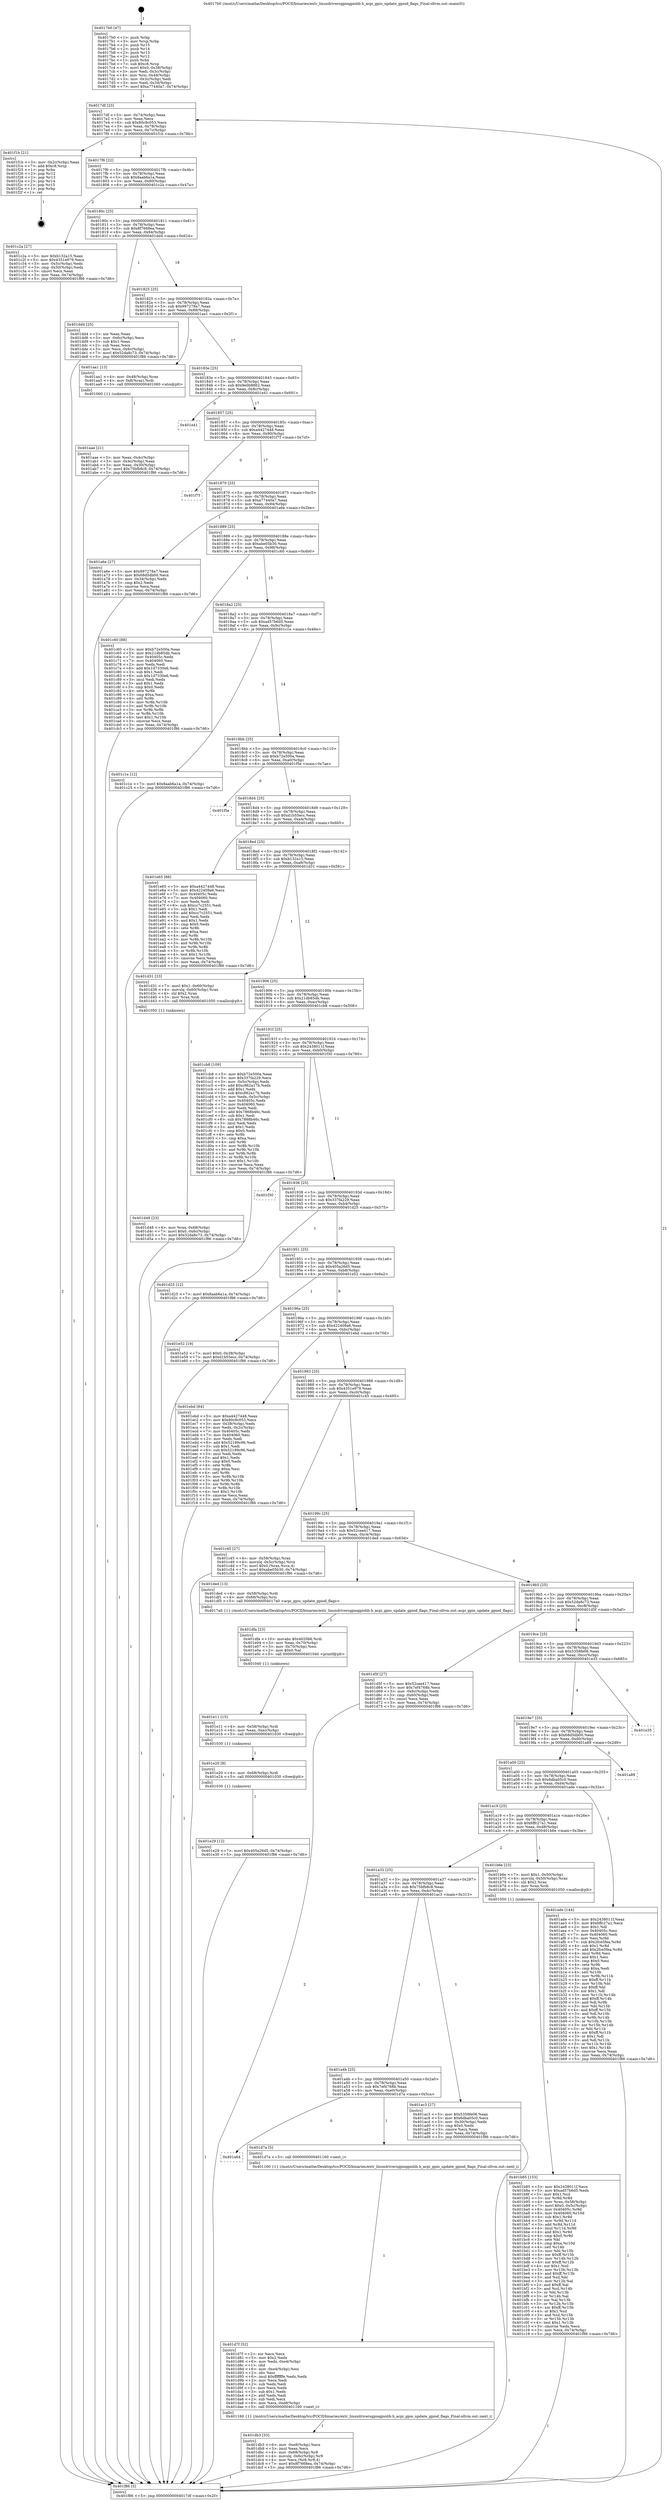 digraph "0x4017b0" {
  label = "0x4017b0 (/mnt/c/Users/mathe/Desktop/tcc/POCII/binaries/extr_linuxdriversgpiogpiolib.h_acpi_gpio_update_gpiod_flags_Final-ollvm.out::main(0))"
  labelloc = "t"
  node[shape=record]

  Entry [label="",width=0.3,height=0.3,shape=circle,fillcolor=black,style=filled]
  "0x4017df" [label="{
     0x4017df [23]\l
     | [instrs]\l
     &nbsp;&nbsp;0x4017df \<+3\>: mov -0x74(%rbp),%eax\l
     &nbsp;&nbsp;0x4017e2 \<+2\>: mov %eax,%ecx\l
     &nbsp;&nbsp;0x4017e4 \<+6\>: sub $0x80c9c053,%ecx\l
     &nbsp;&nbsp;0x4017ea \<+3\>: mov %eax,-0x78(%rbp)\l
     &nbsp;&nbsp;0x4017ed \<+3\>: mov %ecx,-0x7c(%rbp)\l
     &nbsp;&nbsp;0x4017f0 \<+6\>: je 0000000000401f1b \<main+0x76b\>\l
  }"]
  "0x401f1b" [label="{
     0x401f1b [21]\l
     | [instrs]\l
     &nbsp;&nbsp;0x401f1b \<+3\>: mov -0x2c(%rbp),%eax\l
     &nbsp;&nbsp;0x401f1e \<+7\>: add $0xc8,%rsp\l
     &nbsp;&nbsp;0x401f25 \<+1\>: pop %rbx\l
     &nbsp;&nbsp;0x401f26 \<+2\>: pop %r12\l
     &nbsp;&nbsp;0x401f28 \<+2\>: pop %r13\l
     &nbsp;&nbsp;0x401f2a \<+2\>: pop %r14\l
     &nbsp;&nbsp;0x401f2c \<+2\>: pop %r15\l
     &nbsp;&nbsp;0x401f2e \<+1\>: pop %rbp\l
     &nbsp;&nbsp;0x401f2f \<+1\>: ret\l
  }"]
  "0x4017f6" [label="{
     0x4017f6 [22]\l
     | [instrs]\l
     &nbsp;&nbsp;0x4017f6 \<+5\>: jmp 00000000004017fb \<main+0x4b\>\l
     &nbsp;&nbsp;0x4017fb \<+3\>: mov -0x78(%rbp),%eax\l
     &nbsp;&nbsp;0x4017fe \<+5\>: sub $0x8aab6a1a,%eax\l
     &nbsp;&nbsp;0x401803 \<+3\>: mov %eax,-0x80(%rbp)\l
     &nbsp;&nbsp;0x401806 \<+6\>: je 0000000000401c2a \<main+0x47a\>\l
  }"]
  Exit [label="",width=0.3,height=0.3,shape=circle,fillcolor=black,style=filled,peripheries=2]
  "0x401c2a" [label="{
     0x401c2a [27]\l
     | [instrs]\l
     &nbsp;&nbsp;0x401c2a \<+5\>: mov $0xb132a15,%eax\l
     &nbsp;&nbsp;0x401c2f \<+5\>: mov $0x4351e979,%ecx\l
     &nbsp;&nbsp;0x401c34 \<+3\>: mov -0x5c(%rbp),%edx\l
     &nbsp;&nbsp;0x401c37 \<+3\>: cmp -0x50(%rbp),%edx\l
     &nbsp;&nbsp;0x401c3a \<+3\>: cmovl %ecx,%eax\l
     &nbsp;&nbsp;0x401c3d \<+3\>: mov %eax,-0x74(%rbp)\l
     &nbsp;&nbsp;0x401c40 \<+5\>: jmp 0000000000401f86 \<main+0x7d6\>\l
  }"]
  "0x40180c" [label="{
     0x40180c [25]\l
     | [instrs]\l
     &nbsp;&nbsp;0x40180c \<+5\>: jmp 0000000000401811 \<main+0x61\>\l
     &nbsp;&nbsp;0x401811 \<+3\>: mov -0x78(%rbp),%eax\l
     &nbsp;&nbsp;0x401814 \<+5\>: sub $0x8f7668ea,%eax\l
     &nbsp;&nbsp;0x401819 \<+6\>: mov %eax,-0x84(%rbp)\l
     &nbsp;&nbsp;0x40181f \<+6\>: je 0000000000401dd4 \<main+0x624\>\l
  }"]
  "0x401e29" [label="{
     0x401e29 [12]\l
     | [instrs]\l
     &nbsp;&nbsp;0x401e29 \<+7\>: movl $0x405a26d5,-0x74(%rbp)\l
     &nbsp;&nbsp;0x401e30 \<+5\>: jmp 0000000000401f86 \<main+0x7d6\>\l
  }"]
  "0x401dd4" [label="{
     0x401dd4 [25]\l
     | [instrs]\l
     &nbsp;&nbsp;0x401dd4 \<+2\>: xor %eax,%eax\l
     &nbsp;&nbsp;0x401dd6 \<+3\>: mov -0x6c(%rbp),%ecx\l
     &nbsp;&nbsp;0x401dd9 \<+3\>: sub $0x1,%eax\l
     &nbsp;&nbsp;0x401ddc \<+2\>: sub %eax,%ecx\l
     &nbsp;&nbsp;0x401dde \<+3\>: mov %ecx,-0x6c(%rbp)\l
     &nbsp;&nbsp;0x401de1 \<+7\>: movl $0x52da8c73,-0x74(%rbp)\l
     &nbsp;&nbsp;0x401de8 \<+5\>: jmp 0000000000401f86 \<main+0x7d6\>\l
  }"]
  "0x401825" [label="{
     0x401825 [25]\l
     | [instrs]\l
     &nbsp;&nbsp;0x401825 \<+5\>: jmp 000000000040182a \<main+0x7a\>\l
     &nbsp;&nbsp;0x40182a \<+3\>: mov -0x78(%rbp),%eax\l
     &nbsp;&nbsp;0x40182d \<+5\>: sub $0x997278a7,%eax\l
     &nbsp;&nbsp;0x401832 \<+6\>: mov %eax,-0x88(%rbp)\l
     &nbsp;&nbsp;0x401838 \<+6\>: je 0000000000401aa1 \<main+0x2f1\>\l
  }"]
  "0x401e20" [label="{
     0x401e20 [9]\l
     | [instrs]\l
     &nbsp;&nbsp;0x401e20 \<+4\>: mov -0x68(%rbp),%rdi\l
     &nbsp;&nbsp;0x401e24 \<+5\>: call 0000000000401030 \<free@plt\>\l
     | [calls]\l
     &nbsp;&nbsp;0x401030 \{1\} (unknown)\l
  }"]
  "0x401aa1" [label="{
     0x401aa1 [13]\l
     | [instrs]\l
     &nbsp;&nbsp;0x401aa1 \<+4\>: mov -0x48(%rbp),%rax\l
     &nbsp;&nbsp;0x401aa5 \<+4\>: mov 0x8(%rax),%rdi\l
     &nbsp;&nbsp;0x401aa9 \<+5\>: call 0000000000401060 \<atoi@plt\>\l
     | [calls]\l
     &nbsp;&nbsp;0x401060 \{1\} (unknown)\l
  }"]
  "0x40183e" [label="{
     0x40183e [25]\l
     | [instrs]\l
     &nbsp;&nbsp;0x40183e \<+5\>: jmp 0000000000401843 \<main+0x93\>\l
     &nbsp;&nbsp;0x401843 \<+3\>: mov -0x78(%rbp),%eax\l
     &nbsp;&nbsp;0x401846 \<+5\>: sub $0x9e0b8862,%eax\l
     &nbsp;&nbsp;0x40184b \<+6\>: mov %eax,-0x8c(%rbp)\l
     &nbsp;&nbsp;0x401851 \<+6\>: je 0000000000401e41 \<main+0x691\>\l
  }"]
  "0x401e11" [label="{
     0x401e11 [15]\l
     | [instrs]\l
     &nbsp;&nbsp;0x401e11 \<+4\>: mov -0x58(%rbp),%rdi\l
     &nbsp;&nbsp;0x401e15 \<+6\>: mov %eax,-0xec(%rbp)\l
     &nbsp;&nbsp;0x401e1b \<+5\>: call 0000000000401030 \<free@plt\>\l
     | [calls]\l
     &nbsp;&nbsp;0x401030 \{1\} (unknown)\l
  }"]
  "0x401e41" [label="{
     0x401e41\l
  }", style=dashed]
  "0x401857" [label="{
     0x401857 [25]\l
     | [instrs]\l
     &nbsp;&nbsp;0x401857 \<+5\>: jmp 000000000040185c \<main+0xac\>\l
     &nbsp;&nbsp;0x40185c \<+3\>: mov -0x78(%rbp),%eax\l
     &nbsp;&nbsp;0x40185f \<+5\>: sub $0xa4427448,%eax\l
     &nbsp;&nbsp;0x401864 \<+6\>: mov %eax,-0x90(%rbp)\l
     &nbsp;&nbsp;0x40186a \<+6\>: je 0000000000401f7f \<main+0x7cf\>\l
  }"]
  "0x401dfa" [label="{
     0x401dfa [23]\l
     | [instrs]\l
     &nbsp;&nbsp;0x401dfa \<+10\>: movabs $0x4020b6,%rdi\l
     &nbsp;&nbsp;0x401e04 \<+3\>: mov %eax,-0x70(%rbp)\l
     &nbsp;&nbsp;0x401e07 \<+3\>: mov -0x70(%rbp),%esi\l
     &nbsp;&nbsp;0x401e0a \<+2\>: mov $0x0,%al\l
     &nbsp;&nbsp;0x401e0c \<+5\>: call 0000000000401040 \<printf@plt\>\l
     | [calls]\l
     &nbsp;&nbsp;0x401040 \{1\} (unknown)\l
  }"]
  "0x401f7f" [label="{
     0x401f7f\l
  }", style=dashed]
  "0x401870" [label="{
     0x401870 [25]\l
     | [instrs]\l
     &nbsp;&nbsp;0x401870 \<+5\>: jmp 0000000000401875 \<main+0xc5\>\l
     &nbsp;&nbsp;0x401875 \<+3\>: mov -0x78(%rbp),%eax\l
     &nbsp;&nbsp;0x401878 \<+5\>: sub $0xa77440a7,%eax\l
     &nbsp;&nbsp;0x40187d \<+6\>: mov %eax,-0x94(%rbp)\l
     &nbsp;&nbsp;0x401883 \<+6\>: je 0000000000401a6e \<main+0x2be\>\l
  }"]
  "0x401db3" [label="{
     0x401db3 [33]\l
     | [instrs]\l
     &nbsp;&nbsp;0x401db3 \<+6\>: mov -0xe8(%rbp),%ecx\l
     &nbsp;&nbsp;0x401db9 \<+3\>: imul %eax,%ecx\l
     &nbsp;&nbsp;0x401dbc \<+4\>: mov -0x68(%rbp),%r8\l
     &nbsp;&nbsp;0x401dc0 \<+4\>: movslq -0x6c(%rbp),%r9\l
     &nbsp;&nbsp;0x401dc4 \<+4\>: mov %ecx,(%r8,%r9,4)\l
     &nbsp;&nbsp;0x401dc8 \<+7\>: movl $0x8f7668ea,-0x74(%rbp)\l
     &nbsp;&nbsp;0x401dcf \<+5\>: jmp 0000000000401f86 \<main+0x7d6\>\l
  }"]
  "0x401a6e" [label="{
     0x401a6e [27]\l
     | [instrs]\l
     &nbsp;&nbsp;0x401a6e \<+5\>: mov $0x997278a7,%eax\l
     &nbsp;&nbsp;0x401a73 \<+5\>: mov $0x68d5db00,%ecx\l
     &nbsp;&nbsp;0x401a78 \<+3\>: mov -0x34(%rbp),%edx\l
     &nbsp;&nbsp;0x401a7b \<+3\>: cmp $0x2,%edx\l
     &nbsp;&nbsp;0x401a7e \<+3\>: cmovne %ecx,%eax\l
     &nbsp;&nbsp;0x401a81 \<+3\>: mov %eax,-0x74(%rbp)\l
     &nbsp;&nbsp;0x401a84 \<+5\>: jmp 0000000000401f86 \<main+0x7d6\>\l
  }"]
  "0x401889" [label="{
     0x401889 [25]\l
     | [instrs]\l
     &nbsp;&nbsp;0x401889 \<+5\>: jmp 000000000040188e \<main+0xde\>\l
     &nbsp;&nbsp;0x40188e \<+3\>: mov -0x78(%rbp),%eax\l
     &nbsp;&nbsp;0x401891 \<+5\>: sub $0xabe05b30,%eax\l
     &nbsp;&nbsp;0x401896 \<+6\>: mov %eax,-0x98(%rbp)\l
     &nbsp;&nbsp;0x40189c \<+6\>: je 0000000000401c60 \<main+0x4b0\>\l
  }"]
  "0x401f86" [label="{
     0x401f86 [5]\l
     | [instrs]\l
     &nbsp;&nbsp;0x401f86 \<+5\>: jmp 00000000004017df \<main+0x2f\>\l
  }"]
  "0x4017b0" [label="{
     0x4017b0 [47]\l
     | [instrs]\l
     &nbsp;&nbsp;0x4017b0 \<+1\>: push %rbp\l
     &nbsp;&nbsp;0x4017b1 \<+3\>: mov %rsp,%rbp\l
     &nbsp;&nbsp;0x4017b4 \<+2\>: push %r15\l
     &nbsp;&nbsp;0x4017b6 \<+2\>: push %r14\l
     &nbsp;&nbsp;0x4017b8 \<+2\>: push %r13\l
     &nbsp;&nbsp;0x4017ba \<+2\>: push %r12\l
     &nbsp;&nbsp;0x4017bc \<+1\>: push %rbx\l
     &nbsp;&nbsp;0x4017bd \<+7\>: sub $0xc8,%rsp\l
     &nbsp;&nbsp;0x4017c4 \<+7\>: movl $0x0,-0x38(%rbp)\l
     &nbsp;&nbsp;0x4017cb \<+3\>: mov %edi,-0x3c(%rbp)\l
     &nbsp;&nbsp;0x4017ce \<+4\>: mov %rsi,-0x48(%rbp)\l
     &nbsp;&nbsp;0x4017d2 \<+3\>: mov -0x3c(%rbp),%edi\l
     &nbsp;&nbsp;0x4017d5 \<+3\>: mov %edi,-0x34(%rbp)\l
     &nbsp;&nbsp;0x4017d8 \<+7\>: movl $0xa77440a7,-0x74(%rbp)\l
  }"]
  "0x401aae" [label="{
     0x401aae [21]\l
     | [instrs]\l
     &nbsp;&nbsp;0x401aae \<+3\>: mov %eax,-0x4c(%rbp)\l
     &nbsp;&nbsp;0x401ab1 \<+3\>: mov -0x4c(%rbp),%eax\l
     &nbsp;&nbsp;0x401ab4 \<+3\>: mov %eax,-0x30(%rbp)\l
     &nbsp;&nbsp;0x401ab7 \<+7\>: movl $0x75bfb8c8,-0x74(%rbp)\l
     &nbsp;&nbsp;0x401abe \<+5\>: jmp 0000000000401f86 \<main+0x7d6\>\l
  }"]
  "0x401d7f" [label="{
     0x401d7f [52]\l
     | [instrs]\l
     &nbsp;&nbsp;0x401d7f \<+2\>: xor %ecx,%ecx\l
     &nbsp;&nbsp;0x401d81 \<+5\>: mov $0x2,%edx\l
     &nbsp;&nbsp;0x401d86 \<+6\>: mov %edx,-0xe4(%rbp)\l
     &nbsp;&nbsp;0x401d8c \<+1\>: cltd\l
     &nbsp;&nbsp;0x401d8d \<+6\>: mov -0xe4(%rbp),%esi\l
     &nbsp;&nbsp;0x401d93 \<+2\>: idiv %esi\l
     &nbsp;&nbsp;0x401d95 \<+6\>: imul $0xfffffffe,%edx,%edx\l
     &nbsp;&nbsp;0x401d9b \<+2\>: mov %ecx,%edi\l
     &nbsp;&nbsp;0x401d9d \<+2\>: sub %edx,%edi\l
     &nbsp;&nbsp;0x401d9f \<+2\>: mov %ecx,%edx\l
     &nbsp;&nbsp;0x401da1 \<+3\>: sub $0x1,%edx\l
     &nbsp;&nbsp;0x401da4 \<+2\>: add %edx,%edi\l
     &nbsp;&nbsp;0x401da6 \<+2\>: sub %edi,%ecx\l
     &nbsp;&nbsp;0x401da8 \<+6\>: mov %ecx,-0xe8(%rbp)\l
     &nbsp;&nbsp;0x401dae \<+5\>: call 0000000000401160 \<next_i\>\l
     | [calls]\l
     &nbsp;&nbsp;0x401160 \{1\} (/mnt/c/Users/mathe/Desktop/tcc/POCII/binaries/extr_linuxdriversgpiogpiolib.h_acpi_gpio_update_gpiod_flags_Final-ollvm.out::next_i)\l
  }"]
  "0x401c60" [label="{
     0x401c60 [88]\l
     | [instrs]\l
     &nbsp;&nbsp;0x401c60 \<+5\>: mov $0xb72e500a,%eax\l
     &nbsp;&nbsp;0x401c65 \<+5\>: mov $0x21db85db,%ecx\l
     &nbsp;&nbsp;0x401c6a \<+7\>: mov 0x40405c,%edx\l
     &nbsp;&nbsp;0x401c71 \<+7\>: mov 0x404060,%esi\l
     &nbsp;&nbsp;0x401c78 \<+2\>: mov %edx,%edi\l
     &nbsp;&nbsp;0x401c7a \<+6\>: add $0x1d7330e6,%edi\l
     &nbsp;&nbsp;0x401c80 \<+3\>: sub $0x1,%edi\l
     &nbsp;&nbsp;0x401c83 \<+6\>: sub $0x1d7330e6,%edi\l
     &nbsp;&nbsp;0x401c89 \<+3\>: imul %edi,%edx\l
     &nbsp;&nbsp;0x401c8c \<+3\>: and $0x1,%edx\l
     &nbsp;&nbsp;0x401c8f \<+3\>: cmp $0x0,%edx\l
     &nbsp;&nbsp;0x401c92 \<+4\>: sete %r8b\l
     &nbsp;&nbsp;0x401c96 \<+3\>: cmp $0xa,%esi\l
     &nbsp;&nbsp;0x401c99 \<+4\>: setl %r9b\l
     &nbsp;&nbsp;0x401c9d \<+3\>: mov %r8b,%r10b\l
     &nbsp;&nbsp;0x401ca0 \<+3\>: and %r9b,%r10b\l
     &nbsp;&nbsp;0x401ca3 \<+3\>: xor %r9b,%r8b\l
     &nbsp;&nbsp;0x401ca6 \<+3\>: or %r8b,%r10b\l
     &nbsp;&nbsp;0x401ca9 \<+4\>: test $0x1,%r10b\l
     &nbsp;&nbsp;0x401cad \<+3\>: cmovne %ecx,%eax\l
     &nbsp;&nbsp;0x401cb0 \<+3\>: mov %eax,-0x74(%rbp)\l
     &nbsp;&nbsp;0x401cb3 \<+5\>: jmp 0000000000401f86 \<main+0x7d6\>\l
  }"]
  "0x4018a2" [label="{
     0x4018a2 [25]\l
     | [instrs]\l
     &nbsp;&nbsp;0x4018a2 \<+5\>: jmp 00000000004018a7 \<main+0xf7\>\l
     &nbsp;&nbsp;0x4018a7 \<+3\>: mov -0x78(%rbp),%eax\l
     &nbsp;&nbsp;0x4018aa \<+5\>: sub $0xad57b6d5,%eax\l
     &nbsp;&nbsp;0x4018af \<+6\>: mov %eax,-0x9c(%rbp)\l
     &nbsp;&nbsp;0x4018b5 \<+6\>: je 0000000000401c1e \<main+0x46e\>\l
  }"]
  "0x401a64" [label="{
     0x401a64\l
  }", style=dashed]
  "0x401c1e" [label="{
     0x401c1e [12]\l
     | [instrs]\l
     &nbsp;&nbsp;0x401c1e \<+7\>: movl $0x8aab6a1a,-0x74(%rbp)\l
     &nbsp;&nbsp;0x401c25 \<+5\>: jmp 0000000000401f86 \<main+0x7d6\>\l
  }"]
  "0x4018bb" [label="{
     0x4018bb [25]\l
     | [instrs]\l
     &nbsp;&nbsp;0x4018bb \<+5\>: jmp 00000000004018c0 \<main+0x110\>\l
     &nbsp;&nbsp;0x4018c0 \<+3\>: mov -0x78(%rbp),%eax\l
     &nbsp;&nbsp;0x4018c3 \<+5\>: sub $0xb72e500a,%eax\l
     &nbsp;&nbsp;0x4018c8 \<+6\>: mov %eax,-0xa0(%rbp)\l
     &nbsp;&nbsp;0x4018ce \<+6\>: je 0000000000401f5e \<main+0x7ae\>\l
  }"]
  "0x401d7a" [label="{
     0x401d7a [5]\l
     | [instrs]\l
     &nbsp;&nbsp;0x401d7a \<+5\>: call 0000000000401160 \<next_i\>\l
     | [calls]\l
     &nbsp;&nbsp;0x401160 \{1\} (/mnt/c/Users/mathe/Desktop/tcc/POCII/binaries/extr_linuxdriversgpiogpiolib.h_acpi_gpio_update_gpiod_flags_Final-ollvm.out::next_i)\l
  }"]
  "0x401f5e" [label="{
     0x401f5e\l
  }", style=dashed]
  "0x4018d4" [label="{
     0x4018d4 [25]\l
     | [instrs]\l
     &nbsp;&nbsp;0x4018d4 \<+5\>: jmp 00000000004018d9 \<main+0x129\>\l
     &nbsp;&nbsp;0x4018d9 \<+3\>: mov -0x78(%rbp),%eax\l
     &nbsp;&nbsp;0x4018dc \<+5\>: sub $0xd1b55ecc,%eax\l
     &nbsp;&nbsp;0x4018e1 \<+6\>: mov %eax,-0xa4(%rbp)\l
     &nbsp;&nbsp;0x4018e7 \<+6\>: je 0000000000401e65 \<main+0x6b5\>\l
  }"]
  "0x401d48" [label="{
     0x401d48 [23]\l
     | [instrs]\l
     &nbsp;&nbsp;0x401d48 \<+4\>: mov %rax,-0x68(%rbp)\l
     &nbsp;&nbsp;0x401d4c \<+7\>: movl $0x0,-0x6c(%rbp)\l
     &nbsp;&nbsp;0x401d53 \<+7\>: movl $0x52da8c73,-0x74(%rbp)\l
     &nbsp;&nbsp;0x401d5a \<+5\>: jmp 0000000000401f86 \<main+0x7d6\>\l
  }"]
  "0x401e65" [label="{
     0x401e65 [88]\l
     | [instrs]\l
     &nbsp;&nbsp;0x401e65 \<+5\>: mov $0xa4427448,%eax\l
     &nbsp;&nbsp;0x401e6a \<+5\>: mov $0x422409a6,%ecx\l
     &nbsp;&nbsp;0x401e6f \<+7\>: mov 0x40405c,%edx\l
     &nbsp;&nbsp;0x401e76 \<+7\>: mov 0x404060,%esi\l
     &nbsp;&nbsp;0x401e7d \<+2\>: mov %edx,%edi\l
     &nbsp;&nbsp;0x401e7f \<+6\>: sub $0xcc7c2551,%edi\l
     &nbsp;&nbsp;0x401e85 \<+3\>: sub $0x1,%edi\l
     &nbsp;&nbsp;0x401e88 \<+6\>: add $0xcc7c2551,%edi\l
     &nbsp;&nbsp;0x401e8e \<+3\>: imul %edi,%edx\l
     &nbsp;&nbsp;0x401e91 \<+3\>: and $0x1,%edx\l
     &nbsp;&nbsp;0x401e94 \<+3\>: cmp $0x0,%edx\l
     &nbsp;&nbsp;0x401e97 \<+4\>: sete %r8b\l
     &nbsp;&nbsp;0x401e9b \<+3\>: cmp $0xa,%esi\l
     &nbsp;&nbsp;0x401e9e \<+4\>: setl %r9b\l
     &nbsp;&nbsp;0x401ea2 \<+3\>: mov %r8b,%r10b\l
     &nbsp;&nbsp;0x401ea5 \<+3\>: and %r9b,%r10b\l
     &nbsp;&nbsp;0x401ea8 \<+3\>: xor %r9b,%r8b\l
     &nbsp;&nbsp;0x401eab \<+3\>: or %r8b,%r10b\l
     &nbsp;&nbsp;0x401eae \<+4\>: test $0x1,%r10b\l
     &nbsp;&nbsp;0x401eb2 \<+3\>: cmovne %ecx,%eax\l
     &nbsp;&nbsp;0x401eb5 \<+3\>: mov %eax,-0x74(%rbp)\l
     &nbsp;&nbsp;0x401eb8 \<+5\>: jmp 0000000000401f86 \<main+0x7d6\>\l
  }"]
  "0x4018ed" [label="{
     0x4018ed [25]\l
     | [instrs]\l
     &nbsp;&nbsp;0x4018ed \<+5\>: jmp 00000000004018f2 \<main+0x142\>\l
     &nbsp;&nbsp;0x4018f2 \<+3\>: mov -0x78(%rbp),%eax\l
     &nbsp;&nbsp;0x4018f5 \<+5\>: sub $0xb132a15,%eax\l
     &nbsp;&nbsp;0x4018fa \<+6\>: mov %eax,-0xa8(%rbp)\l
     &nbsp;&nbsp;0x401900 \<+6\>: je 0000000000401d31 \<main+0x581\>\l
  }"]
  "0x401b85" [label="{
     0x401b85 [153]\l
     | [instrs]\l
     &nbsp;&nbsp;0x401b85 \<+5\>: mov $0x2438011f,%ecx\l
     &nbsp;&nbsp;0x401b8a \<+5\>: mov $0xad57b6d5,%edx\l
     &nbsp;&nbsp;0x401b8f \<+3\>: mov $0x1,%sil\l
     &nbsp;&nbsp;0x401b92 \<+3\>: xor %r8d,%r8d\l
     &nbsp;&nbsp;0x401b95 \<+4\>: mov %rax,-0x58(%rbp)\l
     &nbsp;&nbsp;0x401b99 \<+7\>: movl $0x0,-0x5c(%rbp)\l
     &nbsp;&nbsp;0x401ba0 \<+8\>: mov 0x40405c,%r9d\l
     &nbsp;&nbsp;0x401ba8 \<+8\>: mov 0x404060,%r10d\l
     &nbsp;&nbsp;0x401bb0 \<+4\>: sub $0x1,%r8d\l
     &nbsp;&nbsp;0x401bb4 \<+3\>: mov %r9d,%r11d\l
     &nbsp;&nbsp;0x401bb7 \<+3\>: add %r8d,%r11d\l
     &nbsp;&nbsp;0x401bba \<+4\>: imul %r11d,%r9d\l
     &nbsp;&nbsp;0x401bbe \<+4\>: and $0x1,%r9d\l
     &nbsp;&nbsp;0x401bc2 \<+4\>: cmp $0x0,%r9d\l
     &nbsp;&nbsp;0x401bc6 \<+3\>: sete %bl\l
     &nbsp;&nbsp;0x401bc9 \<+4\>: cmp $0xa,%r10d\l
     &nbsp;&nbsp;0x401bcd \<+4\>: setl %r14b\l
     &nbsp;&nbsp;0x401bd1 \<+3\>: mov %bl,%r15b\l
     &nbsp;&nbsp;0x401bd4 \<+4\>: xor $0xff,%r15b\l
     &nbsp;&nbsp;0x401bd8 \<+3\>: mov %r14b,%r12b\l
     &nbsp;&nbsp;0x401bdb \<+4\>: xor $0xff,%r12b\l
     &nbsp;&nbsp;0x401bdf \<+4\>: xor $0x1,%sil\l
     &nbsp;&nbsp;0x401be3 \<+3\>: mov %r15b,%r13b\l
     &nbsp;&nbsp;0x401be6 \<+4\>: and $0xff,%r13b\l
     &nbsp;&nbsp;0x401bea \<+3\>: and %sil,%bl\l
     &nbsp;&nbsp;0x401bed \<+3\>: mov %r12b,%al\l
     &nbsp;&nbsp;0x401bf0 \<+2\>: and $0xff,%al\l
     &nbsp;&nbsp;0x401bf2 \<+3\>: and %sil,%r14b\l
     &nbsp;&nbsp;0x401bf5 \<+3\>: or %bl,%r13b\l
     &nbsp;&nbsp;0x401bf8 \<+3\>: or %r14b,%al\l
     &nbsp;&nbsp;0x401bfb \<+3\>: xor %al,%r13b\l
     &nbsp;&nbsp;0x401bfe \<+3\>: or %r12b,%r15b\l
     &nbsp;&nbsp;0x401c01 \<+4\>: xor $0xff,%r15b\l
     &nbsp;&nbsp;0x401c05 \<+4\>: or $0x1,%sil\l
     &nbsp;&nbsp;0x401c09 \<+3\>: and %sil,%r15b\l
     &nbsp;&nbsp;0x401c0c \<+3\>: or %r15b,%r13b\l
     &nbsp;&nbsp;0x401c0f \<+4\>: test $0x1,%r13b\l
     &nbsp;&nbsp;0x401c13 \<+3\>: cmovne %edx,%ecx\l
     &nbsp;&nbsp;0x401c16 \<+3\>: mov %ecx,-0x74(%rbp)\l
     &nbsp;&nbsp;0x401c19 \<+5\>: jmp 0000000000401f86 \<main+0x7d6\>\l
  }"]
  "0x401d31" [label="{
     0x401d31 [23]\l
     | [instrs]\l
     &nbsp;&nbsp;0x401d31 \<+7\>: movl $0x1,-0x60(%rbp)\l
     &nbsp;&nbsp;0x401d38 \<+4\>: movslq -0x60(%rbp),%rax\l
     &nbsp;&nbsp;0x401d3c \<+4\>: shl $0x2,%rax\l
     &nbsp;&nbsp;0x401d40 \<+3\>: mov %rax,%rdi\l
     &nbsp;&nbsp;0x401d43 \<+5\>: call 0000000000401050 \<malloc@plt\>\l
     | [calls]\l
     &nbsp;&nbsp;0x401050 \{1\} (unknown)\l
  }"]
  "0x401906" [label="{
     0x401906 [25]\l
     | [instrs]\l
     &nbsp;&nbsp;0x401906 \<+5\>: jmp 000000000040190b \<main+0x15b\>\l
     &nbsp;&nbsp;0x40190b \<+3\>: mov -0x78(%rbp),%eax\l
     &nbsp;&nbsp;0x40190e \<+5\>: sub $0x21db85db,%eax\l
     &nbsp;&nbsp;0x401913 \<+6\>: mov %eax,-0xac(%rbp)\l
     &nbsp;&nbsp;0x401919 \<+6\>: je 0000000000401cb8 \<main+0x508\>\l
  }"]
  "0x401a4b" [label="{
     0x401a4b [25]\l
     | [instrs]\l
     &nbsp;&nbsp;0x401a4b \<+5\>: jmp 0000000000401a50 \<main+0x2a0\>\l
     &nbsp;&nbsp;0x401a50 \<+3\>: mov -0x78(%rbp),%eax\l
     &nbsp;&nbsp;0x401a53 \<+5\>: sub $0x7ef4768b,%eax\l
     &nbsp;&nbsp;0x401a58 \<+6\>: mov %eax,-0xe0(%rbp)\l
     &nbsp;&nbsp;0x401a5e \<+6\>: je 0000000000401d7a \<main+0x5ca\>\l
  }"]
  "0x401cb8" [label="{
     0x401cb8 [109]\l
     | [instrs]\l
     &nbsp;&nbsp;0x401cb8 \<+5\>: mov $0xb72e500a,%eax\l
     &nbsp;&nbsp;0x401cbd \<+5\>: mov $0x337fa229,%ecx\l
     &nbsp;&nbsp;0x401cc2 \<+3\>: mov -0x5c(%rbp),%edx\l
     &nbsp;&nbsp;0x401cc5 \<+6\>: add $0xc862a17b,%edx\l
     &nbsp;&nbsp;0x401ccb \<+3\>: add $0x1,%edx\l
     &nbsp;&nbsp;0x401cce \<+6\>: sub $0xc862a17b,%edx\l
     &nbsp;&nbsp;0x401cd4 \<+3\>: mov %edx,-0x5c(%rbp)\l
     &nbsp;&nbsp;0x401cd7 \<+7\>: mov 0x40405c,%edx\l
     &nbsp;&nbsp;0x401cde \<+7\>: mov 0x404060,%esi\l
     &nbsp;&nbsp;0x401ce5 \<+2\>: mov %edx,%edi\l
     &nbsp;&nbsp;0x401ce7 \<+6\>: add $0x7868b46c,%edi\l
     &nbsp;&nbsp;0x401ced \<+3\>: sub $0x1,%edi\l
     &nbsp;&nbsp;0x401cf0 \<+6\>: sub $0x7868b46c,%edi\l
     &nbsp;&nbsp;0x401cf6 \<+3\>: imul %edi,%edx\l
     &nbsp;&nbsp;0x401cf9 \<+3\>: and $0x1,%edx\l
     &nbsp;&nbsp;0x401cfc \<+3\>: cmp $0x0,%edx\l
     &nbsp;&nbsp;0x401cff \<+4\>: sete %r8b\l
     &nbsp;&nbsp;0x401d03 \<+3\>: cmp $0xa,%esi\l
     &nbsp;&nbsp;0x401d06 \<+4\>: setl %r9b\l
     &nbsp;&nbsp;0x401d0a \<+3\>: mov %r8b,%r10b\l
     &nbsp;&nbsp;0x401d0d \<+3\>: and %r9b,%r10b\l
     &nbsp;&nbsp;0x401d10 \<+3\>: xor %r9b,%r8b\l
     &nbsp;&nbsp;0x401d13 \<+3\>: or %r8b,%r10b\l
     &nbsp;&nbsp;0x401d16 \<+4\>: test $0x1,%r10b\l
     &nbsp;&nbsp;0x401d1a \<+3\>: cmovne %ecx,%eax\l
     &nbsp;&nbsp;0x401d1d \<+3\>: mov %eax,-0x74(%rbp)\l
     &nbsp;&nbsp;0x401d20 \<+5\>: jmp 0000000000401f86 \<main+0x7d6\>\l
  }"]
  "0x40191f" [label="{
     0x40191f [25]\l
     | [instrs]\l
     &nbsp;&nbsp;0x40191f \<+5\>: jmp 0000000000401924 \<main+0x174\>\l
     &nbsp;&nbsp;0x401924 \<+3\>: mov -0x78(%rbp),%eax\l
     &nbsp;&nbsp;0x401927 \<+5\>: sub $0x2438011f,%eax\l
     &nbsp;&nbsp;0x40192c \<+6\>: mov %eax,-0xb0(%rbp)\l
     &nbsp;&nbsp;0x401932 \<+6\>: je 0000000000401f30 \<main+0x780\>\l
  }"]
  "0x401ac3" [label="{
     0x401ac3 [27]\l
     | [instrs]\l
     &nbsp;&nbsp;0x401ac3 \<+5\>: mov $0x5358fe06,%eax\l
     &nbsp;&nbsp;0x401ac8 \<+5\>: mov $0x6dba05c0,%ecx\l
     &nbsp;&nbsp;0x401acd \<+3\>: mov -0x30(%rbp),%edx\l
     &nbsp;&nbsp;0x401ad0 \<+3\>: cmp $0x0,%edx\l
     &nbsp;&nbsp;0x401ad3 \<+3\>: cmove %ecx,%eax\l
     &nbsp;&nbsp;0x401ad6 \<+3\>: mov %eax,-0x74(%rbp)\l
     &nbsp;&nbsp;0x401ad9 \<+5\>: jmp 0000000000401f86 \<main+0x7d6\>\l
  }"]
  "0x401f30" [label="{
     0x401f30\l
  }", style=dashed]
  "0x401938" [label="{
     0x401938 [25]\l
     | [instrs]\l
     &nbsp;&nbsp;0x401938 \<+5\>: jmp 000000000040193d \<main+0x18d\>\l
     &nbsp;&nbsp;0x40193d \<+3\>: mov -0x78(%rbp),%eax\l
     &nbsp;&nbsp;0x401940 \<+5\>: sub $0x337fa229,%eax\l
     &nbsp;&nbsp;0x401945 \<+6\>: mov %eax,-0xb4(%rbp)\l
     &nbsp;&nbsp;0x40194b \<+6\>: je 0000000000401d25 \<main+0x575\>\l
  }"]
  "0x401a32" [label="{
     0x401a32 [25]\l
     | [instrs]\l
     &nbsp;&nbsp;0x401a32 \<+5\>: jmp 0000000000401a37 \<main+0x287\>\l
     &nbsp;&nbsp;0x401a37 \<+3\>: mov -0x78(%rbp),%eax\l
     &nbsp;&nbsp;0x401a3a \<+5\>: sub $0x75bfb8c8,%eax\l
     &nbsp;&nbsp;0x401a3f \<+6\>: mov %eax,-0xdc(%rbp)\l
     &nbsp;&nbsp;0x401a45 \<+6\>: je 0000000000401ac3 \<main+0x313\>\l
  }"]
  "0x401d25" [label="{
     0x401d25 [12]\l
     | [instrs]\l
     &nbsp;&nbsp;0x401d25 \<+7\>: movl $0x8aab6a1a,-0x74(%rbp)\l
     &nbsp;&nbsp;0x401d2c \<+5\>: jmp 0000000000401f86 \<main+0x7d6\>\l
  }"]
  "0x401951" [label="{
     0x401951 [25]\l
     | [instrs]\l
     &nbsp;&nbsp;0x401951 \<+5\>: jmp 0000000000401956 \<main+0x1a6\>\l
     &nbsp;&nbsp;0x401956 \<+3\>: mov -0x78(%rbp),%eax\l
     &nbsp;&nbsp;0x401959 \<+5\>: sub $0x405a26d5,%eax\l
     &nbsp;&nbsp;0x40195e \<+6\>: mov %eax,-0xb8(%rbp)\l
     &nbsp;&nbsp;0x401964 \<+6\>: je 0000000000401e52 \<main+0x6a2\>\l
  }"]
  "0x401b6e" [label="{
     0x401b6e [23]\l
     | [instrs]\l
     &nbsp;&nbsp;0x401b6e \<+7\>: movl $0x1,-0x50(%rbp)\l
     &nbsp;&nbsp;0x401b75 \<+4\>: movslq -0x50(%rbp),%rax\l
     &nbsp;&nbsp;0x401b79 \<+4\>: shl $0x2,%rax\l
     &nbsp;&nbsp;0x401b7d \<+3\>: mov %rax,%rdi\l
     &nbsp;&nbsp;0x401b80 \<+5\>: call 0000000000401050 \<malloc@plt\>\l
     | [calls]\l
     &nbsp;&nbsp;0x401050 \{1\} (unknown)\l
  }"]
  "0x401e52" [label="{
     0x401e52 [19]\l
     | [instrs]\l
     &nbsp;&nbsp;0x401e52 \<+7\>: movl $0x0,-0x38(%rbp)\l
     &nbsp;&nbsp;0x401e59 \<+7\>: movl $0xd1b55ecc,-0x74(%rbp)\l
     &nbsp;&nbsp;0x401e60 \<+5\>: jmp 0000000000401f86 \<main+0x7d6\>\l
  }"]
  "0x40196a" [label="{
     0x40196a [25]\l
     | [instrs]\l
     &nbsp;&nbsp;0x40196a \<+5\>: jmp 000000000040196f \<main+0x1bf\>\l
     &nbsp;&nbsp;0x40196f \<+3\>: mov -0x78(%rbp),%eax\l
     &nbsp;&nbsp;0x401972 \<+5\>: sub $0x422409a6,%eax\l
     &nbsp;&nbsp;0x401977 \<+6\>: mov %eax,-0xbc(%rbp)\l
     &nbsp;&nbsp;0x40197d \<+6\>: je 0000000000401ebd \<main+0x70d\>\l
  }"]
  "0x401a19" [label="{
     0x401a19 [25]\l
     | [instrs]\l
     &nbsp;&nbsp;0x401a19 \<+5\>: jmp 0000000000401a1e \<main+0x26e\>\l
     &nbsp;&nbsp;0x401a1e \<+3\>: mov -0x78(%rbp),%eax\l
     &nbsp;&nbsp;0x401a21 \<+5\>: sub $0x6ffc27a1,%eax\l
     &nbsp;&nbsp;0x401a26 \<+6\>: mov %eax,-0xd8(%rbp)\l
     &nbsp;&nbsp;0x401a2c \<+6\>: je 0000000000401b6e \<main+0x3be\>\l
  }"]
  "0x401ebd" [label="{
     0x401ebd [94]\l
     | [instrs]\l
     &nbsp;&nbsp;0x401ebd \<+5\>: mov $0xa4427448,%eax\l
     &nbsp;&nbsp;0x401ec2 \<+5\>: mov $0x80c9c053,%ecx\l
     &nbsp;&nbsp;0x401ec7 \<+3\>: mov -0x38(%rbp),%edx\l
     &nbsp;&nbsp;0x401eca \<+3\>: mov %edx,-0x2c(%rbp)\l
     &nbsp;&nbsp;0x401ecd \<+7\>: mov 0x40405c,%edx\l
     &nbsp;&nbsp;0x401ed4 \<+7\>: mov 0x404060,%esi\l
     &nbsp;&nbsp;0x401edb \<+2\>: mov %edx,%edi\l
     &nbsp;&nbsp;0x401edd \<+6\>: add $0x52189c96,%edi\l
     &nbsp;&nbsp;0x401ee3 \<+3\>: sub $0x1,%edi\l
     &nbsp;&nbsp;0x401ee6 \<+6\>: sub $0x52189c96,%edi\l
     &nbsp;&nbsp;0x401eec \<+3\>: imul %edi,%edx\l
     &nbsp;&nbsp;0x401eef \<+3\>: and $0x1,%edx\l
     &nbsp;&nbsp;0x401ef2 \<+3\>: cmp $0x0,%edx\l
     &nbsp;&nbsp;0x401ef5 \<+4\>: sete %r8b\l
     &nbsp;&nbsp;0x401ef9 \<+3\>: cmp $0xa,%esi\l
     &nbsp;&nbsp;0x401efc \<+4\>: setl %r9b\l
     &nbsp;&nbsp;0x401f00 \<+3\>: mov %r8b,%r10b\l
     &nbsp;&nbsp;0x401f03 \<+3\>: and %r9b,%r10b\l
     &nbsp;&nbsp;0x401f06 \<+3\>: xor %r9b,%r8b\l
     &nbsp;&nbsp;0x401f09 \<+3\>: or %r8b,%r10b\l
     &nbsp;&nbsp;0x401f0c \<+4\>: test $0x1,%r10b\l
     &nbsp;&nbsp;0x401f10 \<+3\>: cmovne %ecx,%eax\l
     &nbsp;&nbsp;0x401f13 \<+3\>: mov %eax,-0x74(%rbp)\l
     &nbsp;&nbsp;0x401f16 \<+5\>: jmp 0000000000401f86 \<main+0x7d6\>\l
  }"]
  "0x401983" [label="{
     0x401983 [25]\l
     | [instrs]\l
     &nbsp;&nbsp;0x401983 \<+5\>: jmp 0000000000401988 \<main+0x1d8\>\l
     &nbsp;&nbsp;0x401988 \<+3\>: mov -0x78(%rbp),%eax\l
     &nbsp;&nbsp;0x40198b \<+5\>: sub $0x4351e979,%eax\l
     &nbsp;&nbsp;0x401990 \<+6\>: mov %eax,-0xc0(%rbp)\l
     &nbsp;&nbsp;0x401996 \<+6\>: je 0000000000401c45 \<main+0x495\>\l
  }"]
  "0x401ade" [label="{
     0x401ade [144]\l
     | [instrs]\l
     &nbsp;&nbsp;0x401ade \<+5\>: mov $0x2438011f,%eax\l
     &nbsp;&nbsp;0x401ae3 \<+5\>: mov $0x6ffc27a1,%ecx\l
     &nbsp;&nbsp;0x401ae8 \<+2\>: mov $0x1,%dl\l
     &nbsp;&nbsp;0x401aea \<+7\>: mov 0x40405c,%esi\l
     &nbsp;&nbsp;0x401af1 \<+7\>: mov 0x404060,%edi\l
     &nbsp;&nbsp;0x401af8 \<+3\>: mov %esi,%r8d\l
     &nbsp;&nbsp;0x401afb \<+7\>: sub $0x2fce5fea,%r8d\l
     &nbsp;&nbsp;0x401b02 \<+4\>: sub $0x1,%r8d\l
     &nbsp;&nbsp;0x401b06 \<+7\>: add $0x2fce5fea,%r8d\l
     &nbsp;&nbsp;0x401b0d \<+4\>: imul %r8d,%esi\l
     &nbsp;&nbsp;0x401b11 \<+3\>: and $0x1,%esi\l
     &nbsp;&nbsp;0x401b14 \<+3\>: cmp $0x0,%esi\l
     &nbsp;&nbsp;0x401b17 \<+4\>: sete %r9b\l
     &nbsp;&nbsp;0x401b1b \<+3\>: cmp $0xa,%edi\l
     &nbsp;&nbsp;0x401b1e \<+4\>: setl %r10b\l
     &nbsp;&nbsp;0x401b22 \<+3\>: mov %r9b,%r11b\l
     &nbsp;&nbsp;0x401b25 \<+4\>: xor $0xff,%r11b\l
     &nbsp;&nbsp;0x401b29 \<+3\>: mov %r10b,%bl\l
     &nbsp;&nbsp;0x401b2c \<+3\>: xor $0xff,%bl\l
     &nbsp;&nbsp;0x401b2f \<+3\>: xor $0x1,%dl\l
     &nbsp;&nbsp;0x401b32 \<+3\>: mov %r11b,%r14b\l
     &nbsp;&nbsp;0x401b35 \<+4\>: and $0xff,%r14b\l
     &nbsp;&nbsp;0x401b39 \<+3\>: and %dl,%r9b\l
     &nbsp;&nbsp;0x401b3c \<+3\>: mov %bl,%r15b\l
     &nbsp;&nbsp;0x401b3f \<+4\>: and $0xff,%r15b\l
     &nbsp;&nbsp;0x401b43 \<+3\>: and %dl,%r10b\l
     &nbsp;&nbsp;0x401b46 \<+3\>: or %r9b,%r14b\l
     &nbsp;&nbsp;0x401b49 \<+3\>: or %r10b,%r15b\l
     &nbsp;&nbsp;0x401b4c \<+3\>: xor %r15b,%r14b\l
     &nbsp;&nbsp;0x401b4f \<+3\>: or %bl,%r11b\l
     &nbsp;&nbsp;0x401b52 \<+4\>: xor $0xff,%r11b\l
     &nbsp;&nbsp;0x401b56 \<+3\>: or $0x1,%dl\l
     &nbsp;&nbsp;0x401b59 \<+3\>: and %dl,%r11b\l
     &nbsp;&nbsp;0x401b5c \<+3\>: or %r11b,%r14b\l
     &nbsp;&nbsp;0x401b5f \<+4\>: test $0x1,%r14b\l
     &nbsp;&nbsp;0x401b63 \<+3\>: cmovne %ecx,%eax\l
     &nbsp;&nbsp;0x401b66 \<+3\>: mov %eax,-0x74(%rbp)\l
     &nbsp;&nbsp;0x401b69 \<+5\>: jmp 0000000000401f86 \<main+0x7d6\>\l
  }"]
  "0x401c45" [label="{
     0x401c45 [27]\l
     | [instrs]\l
     &nbsp;&nbsp;0x401c45 \<+4\>: mov -0x58(%rbp),%rax\l
     &nbsp;&nbsp;0x401c49 \<+4\>: movslq -0x5c(%rbp),%rcx\l
     &nbsp;&nbsp;0x401c4d \<+7\>: movl $0x0,(%rax,%rcx,4)\l
     &nbsp;&nbsp;0x401c54 \<+7\>: movl $0xabe05b30,-0x74(%rbp)\l
     &nbsp;&nbsp;0x401c5b \<+5\>: jmp 0000000000401f86 \<main+0x7d6\>\l
  }"]
  "0x40199c" [label="{
     0x40199c [25]\l
     | [instrs]\l
     &nbsp;&nbsp;0x40199c \<+5\>: jmp 00000000004019a1 \<main+0x1f1\>\l
     &nbsp;&nbsp;0x4019a1 \<+3\>: mov -0x78(%rbp),%eax\l
     &nbsp;&nbsp;0x4019a4 \<+5\>: sub $0x52cee417,%eax\l
     &nbsp;&nbsp;0x4019a9 \<+6\>: mov %eax,-0xc4(%rbp)\l
     &nbsp;&nbsp;0x4019af \<+6\>: je 0000000000401ded \<main+0x63d\>\l
  }"]
  "0x401a00" [label="{
     0x401a00 [25]\l
     | [instrs]\l
     &nbsp;&nbsp;0x401a00 \<+5\>: jmp 0000000000401a05 \<main+0x255\>\l
     &nbsp;&nbsp;0x401a05 \<+3\>: mov -0x78(%rbp),%eax\l
     &nbsp;&nbsp;0x401a08 \<+5\>: sub $0x6dba05c0,%eax\l
     &nbsp;&nbsp;0x401a0d \<+6\>: mov %eax,-0xd4(%rbp)\l
     &nbsp;&nbsp;0x401a13 \<+6\>: je 0000000000401ade \<main+0x32e\>\l
  }"]
  "0x401ded" [label="{
     0x401ded [13]\l
     | [instrs]\l
     &nbsp;&nbsp;0x401ded \<+4\>: mov -0x58(%rbp),%rdi\l
     &nbsp;&nbsp;0x401df1 \<+4\>: mov -0x68(%rbp),%rsi\l
     &nbsp;&nbsp;0x401df5 \<+5\>: call 00000000004017a0 \<acpi_gpio_update_gpiod_flags\>\l
     | [calls]\l
     &nbsp;&nbsp;0x4017a0 \{1\} (/mnt/c/Users/mathe/Desktop/tcc/POCII/binaries/extr_linuxdriversgpiogpiolib.h_acpi_gpio_update_gpiod_flags_Final-ollvm.out::acpi_gpio_update_gpiod_flags)\l
  }"]
  "0x4019b5" [label="{
     0x4019b5 [25]\l
     | [instrs]\l
     &nbsp;&nbsp;0x4019b5 \<+5\>: jmp 00000000004019ba \<main+0x20a\>\l
     &nbsp;&nbsp;0x4019ba \<+3\>: mov -0x78(%rbp),%eax\l
     &nbsp;&nbsp;0x4019bd \<+5\>: sub $0x52da8c73,%eax\l
     &nbsp;&nbsp;0x4019c2 \<+6\>: mov %eax,-0xc8(%rbp)\l
     &nbsp;&nbsp;0x4019c8 \<+6\>: je 0000000000401d5f \<main+0x5af\>\l
  }"]
  "0x401a89" [label="{
     0x401a89\l
  }", style=dashed]
  "0x401d5f" [label="{
     0x401d5f [27]\l
     | [instrs]\l
     &nbsp;&nbsp;0x401d5f \<+5\>: mov $0x52cee417,%eax\l
     &nbsp;&nbsp;0x401d64 \<+5\>: mov $0x7ef4768b,%ecx\l
     &nbsp;&nbsp;0x401d69 \<+3\>: mov -0x6c(%rbp),%edx\l
     &nbsp;&nbsp;0x401d6c \<+3\>: cmp -0x60(%rbp),%edx\l
     &nbsp;&nbsp;0x401d6f \<+3\>: cmovl %ecx,%eax\l
     &nbsp;&nbsp;0x401d72 \<+3\>: mov %eax,-0x74(%rbp)\l
     &nbsp;&nbsp;0x401d75 \<+5\>: jmp 0000000000401f86 \<main+0x7d6\>\l
  }"]
  "0x4019ce" [label="{
     0x4019ce [25]\l
     | [instrs]\l
     &nbsp;&nbsp;0x4019ce \<+5\>: jmp 00000000004019d3 \<main+0x223\>\l
     &nbsp;&nbsp;0x4019d3 \<+3\>: mov -0x78(%rbp),%eax\l
     &nbsp;&nbsp;0x4019d6 \<+5\>: sub $0x5358fe06,%eax\l
     &nbsp;&nbsp;0x4019db \<+6\>: mov %eax,-0xcc(%rbp)\l
     &nbsp;&nbsp;0x4019e1 \<+6\>: je 0000000000401e35 \<main+0x685\>\l
  }"]
  "0x4019e7" [label="{
     0x4019e7 [25]\l
     | [instrs]\l
     &nbsp;&nbsp;0x4019e7 \<+5\>: jmp 00000000004019ec \<main+0x23c\>\l
     &nbsp;&nbsp;0x4019ec \<+3\>: mov -0x78(%rbp),%eax\l
     &nbsp;&nbsp;0x4019ef \<+5\>: sub $0x68d5db00,%eax\l
     &nbsp;&nbsp;0x4019f4 \<+6\>: mov %eax,-0xd0(%rbp)\l
     &nbsp;&nbsp;0x4019fa \<+6\>: je 0000000000401a89 \<main+0x2d9\>\l
  }"]
  "0x401e35" [label="{
     0x401e35\l
  }", style=dashed]
  Entry -> "0x4017b0" [label=" 1"]
  "0x4017df" -> "0x401f1b" [label=" 1"]
  "0x4017df" -> "0x4017f6" [label=" 21"]
  "0x401f1b" -> Exit [label=" 1"]
  "0x4017f6" -> "0x401c2a" [label=" 2"]
  "0x4017f6" -> "0x40180c" [label=" 19"]
  "0x401ebd" -> "0x401f86" [label=" 1"]
  "0x40180c" -> "0x401dd4" [label=" 1"]
  "0x40180c" -> "0x401825" [label=" 18"]
  "0x401e65" -> "0x401f86" [label=" 1"]
  "0x401825" -> "0x401aa1" [label=" 1"]
  "0x401825" -> "0x40183e" [label=" 17"]
  "0x401e52" -> "0x401f86" [label=" 1"]
  "0x40183e" -> "0x401e41" [label=" 0"]
  "0x40183e" -> "0x401857" [label=" 17"]
  "0x401e29" -> "0x401f86" [label=" 1"]
  "0x401857" -> "0x401f7f" [label=" 0"]
  "0x401857" -> "0x401870" [label=" 17"]
  "0x401e20" -> "0x401e29" [label=" 1"]
  "0x401870" -> "0x401a6e" [label=" 1"]
  "0x401870" -> "0x401889" [label=" 16"]
  "0x401a6e" -> "0x401f86" [label=" 1"]
  "0x4017b0" -> "0x4017df" [label=" 1"]
  "0x401f86" -> "0x4017df" [label=" 21"]
  "0x401aa1" -> "0x401aae" [label=" 1"]
  "0x401aae" -> "0x401f86" [label=" 1"]
  "0x401e11" -> "0x401e20" [label=" 1"]
  "0x401889" -> "0x401c60" [label=" 1"]
  "0x401889" -> "0x4018a2" [label=" 15"]
  "0x401dfa" -> "0x401e11" [label=" 1"]
  "0x4018a2" -> "0x401c1e" [label=" 1"]
  "0x4018a2" -> "0x4018bb" [label=" 14"]
  "0x401ded" -> "0x401dfa" [label=" 1"]
  "0x4018bb" -> "0x401f5e" [label=" 0"]
  "0x4018bb" -> "0x4018d4" [label=" 14"]
  "0x401dd4" -> "0x401f86" [label=" 1"]
  "0x4018d4" -> "0x401e65" [label=" 1"]
  "0x4018d4" -> "0x4018ed" [label=" 13"]
  "0x401d7f" -> "0x401db3" [label=" 1"]
  "0x4018ed" -> "0x401d31" [label=" 1"]
  "0x4018ed" -> "0x401906" [label=" 12"]
  "0x401d7a" -> "0x401d7f" [label=" 1"]
  "0x401906" -> "0x401cb8" [label=" 1"]
  "0x401906" -> "0x40191f" [label=" 11"]
  "0x401a4b" -> "0x401a64" [label=" 0"]
  "0x40191f" -> "0x401f30" [label=" 0"]
  "0x40191f" -> "0x401938" [label=" 11"]
  "0x401a4b" -> "0x401d7a" [label=" 1"]
  "0x401938" -> "0x401d25" [label=" 1"]
  "0x401938" -> "0x401951" [label=" 10"]
  "0x401d5f" -> "0x401f86" [label=" 2"]
  "0x401951" -> "0x401e52" [label=" 1"]
  "0x401951" -> "0x40196a" [label=" 9"]
  "0x401d48" -> "0x401f86" [label=" 1"]
  "0x40196a" -> "0x401ebd" [label=" 1"]
  "0x40196a" -> "0x401983" [label=" 8"]
  "0x401d25" -> "0x401f86" [label=" 1"]
  "0x401983" -> "0x401c45" [label=" 1"]
  "0x401983" -> "0x40199c" [label=" 7"]
  "0x401cb8" -> "0x401f86" [label=" 1"]
  "0x40199c" -> "0x401ded" [label=" 1"]
  "0x40199c" -> "0x4019b5" [label=" 6"]
  "0x401c45" -> "0x401f86" [label=" 1"]
  "0x4019b5" -> "0x401d5f" [label=" 2"]
  "0x4019b5" -> "0x4019ce" [label=" 4"]
  "0x401c2a" -> "0x401f86" [label=" 2"]
  "0x4019ce" -> "0x401e35" [label=" 0"]
  "0x4019ce" -> "0x4019e7" [label=" 4"]
  "0x401c1e" -> "0x401f86" [label=" 1"]
  "0x4019e7" -> "0x401a89" [label=" 0"]
  "0x4019e7" -> "0x401a00" [label=" 4"]
  "0x401c60" -> "0x401f86" [label=" 1"]
  "0x401a00" -> "0x401ade" [label=" 1"]
  "0x401a00" -> "0x401a19" [label=" 3"]
  "0x401d31" -> "0x401d48" [label=" 1"]
  "0x401a19" -> "0x401b6e" [label=" 1"]
  "0x401a19" -> "0x401a32" [label=" 2"]
  "0x401db3" -> "0x401f86" [label=" 1"]
  "0x401a32" -> "0x401ac3" [label=" 1"]
  "0x401a32" -> "0x401a4b" [label=" 1"]
  "0x401ac3" -> "0x401f86" [label=" 1"]
  "0x401ade" -> "0x401f86" [label=" 1"]
  "0x401b6e" -> "0x401b85" [label=" 1"]
  "0x401b85" -> "0x401f86" [label=" 1"]
}
